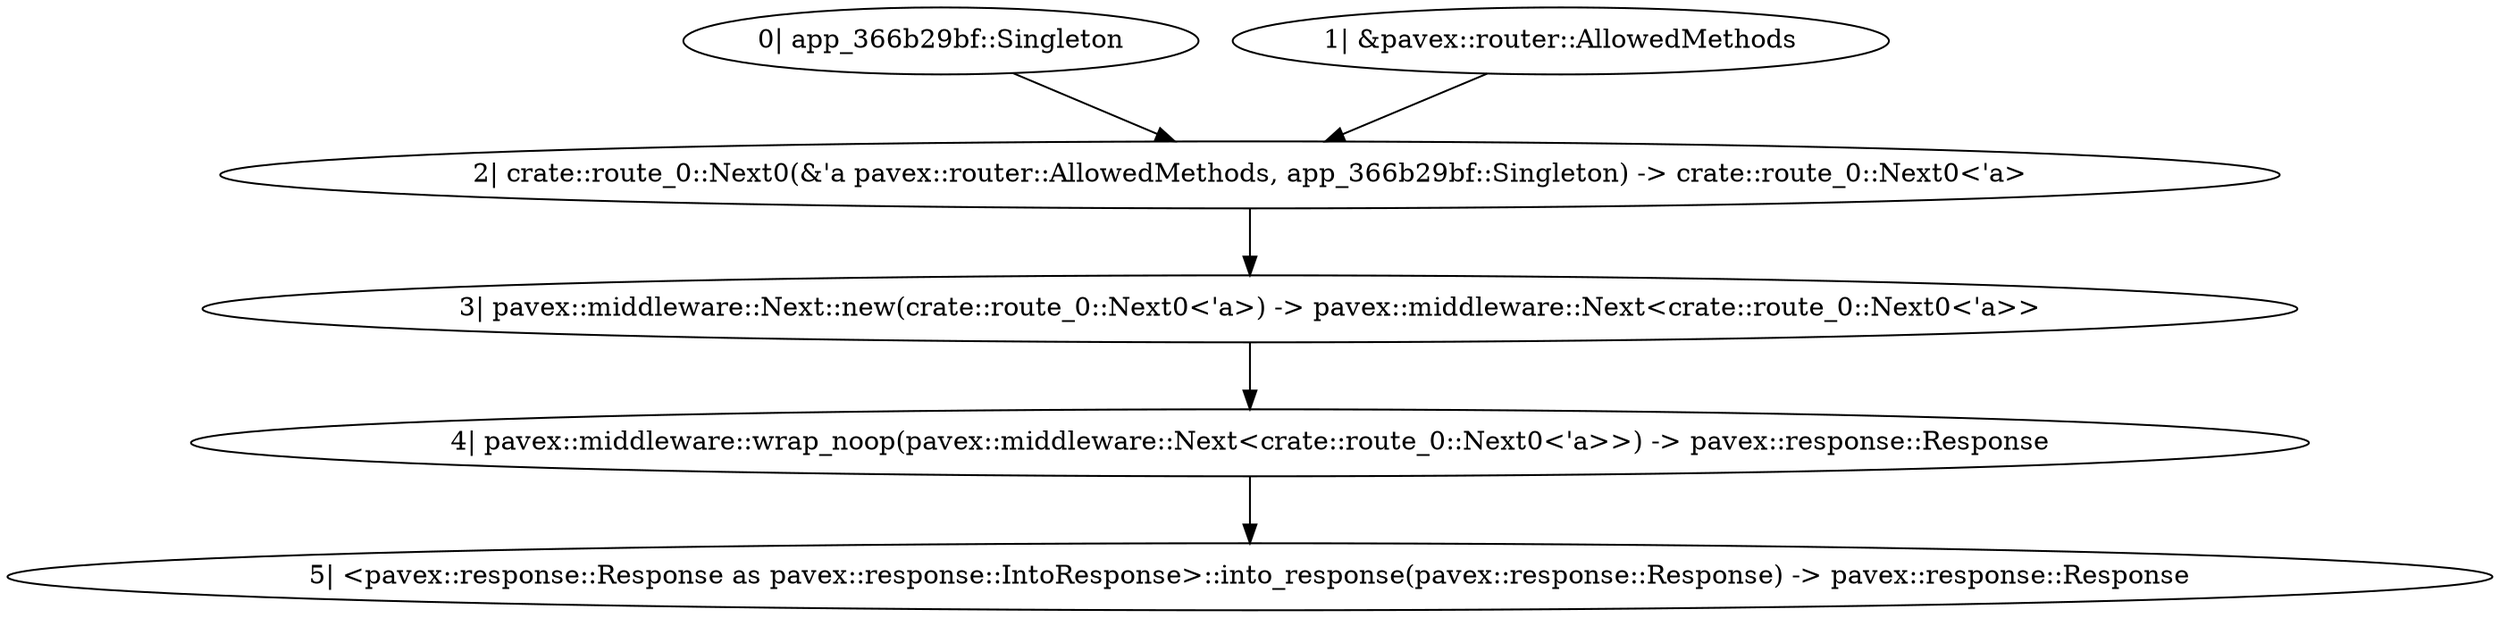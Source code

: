 digraph "* * - 0" {
    0 [ label = "0| app_366b29bf::Singleton"]
    1 [ label = "1| &pavex::router::AllowedMethods"]
    2 [ label = "2| crate::route_0::Next0(&'a pavex::router::AllowedMethods, app_366b29bf::Singleton) -> crate::route_0::Next0<'a>"]
    3 [ label = "3| pavex::middleware::Next::new(crate::route_0::Next0<'a>) -> pavex::middleware::Next<crate::route_0::Next0<'a>>"]
    4 [ label = "4| pavex::middleware::wrap_noop(pavex::middleware::Next<crate::route_0::Next0<'a>>) -> pavex::response::Response"]
    5 [ label = "5| <pavex::response::Response as pavex::response::IntoResponse>::into_response(pavex::response::Response) -> pavex::response::Response"]
    3 -> 4 [ ]
    2 -> 3 [ ]
    0 -> 2 [ ]
    4 -> 5 [ ]
    1 -> 2 [ ]
}

digraph "* * - 1" {
    0 [ label = "0| &pavex::router::AllowedMethods"]
    1 [ label = "1| crate::route_0::Next1(&'a pavex::router::AllowedMethods) -> crate::route_0::Next1<'a>"]
    2 [ label = "2| pavex::middleware::Next::new(crate::route_0::Next1<'a>) -> pavex::middleware::Next<crate::route_0::Next1<'a>>"]
    3 [ label = "3| app_366b29bf::Singleton"]
    4 [ label = "4| app_366b29bf::mw(app_366b29bf::Singleton, pavex::middleware::Next<crate::route_0::Next1<'a>>) -> pavex::response::Response"]
    5 [ label = "5| <pavex::response::Response as pavex::response::IntoResponse>::into_response(pavex::response::Response) -> pavex::response::Response"]
    2 -> 4 [ ]
    1 -> 2 [ ]
    3 -> 4 [ ]
    4 -> 5 [ ]
    0 -> 1 [ ]
}

digraph "* * - 2" {
    0 [ label = "0| &pavex::router::AllowedMethods"]
    1 [ label = "1| pavex::router::default_fallback(&pavex::router::AllowedMethods) -> pavex::response::Response"]
    2 [ label = "2| <pavex::response::Response as pavex::response::IntoResponse>::into_response(pavex::response::Response) -> pavex::response::Response"]
    1 -> 2 [ ]
    0 -> 1 [ ]
}

digraph "GET / - 0" {
    0 [ label = "0| app_366b29bf::Singleton"]
    1 [ label = "1| crate::route_1::Next0(app_366b29bf::Singleton) -> crate::route_1::Next0"]
    2 [ label = "2| pavex::middleware::Next::new(crate::route_1::Next0) -> pavex::middleware::Next<crate::route_1::Next0>"]
    3 [ label = "3| pavex::middleware::wrap_noop(pavex::middleware::Next<crate::route_1::Next0>) -> pavex::response::Response"]
    4 [ label = "4| <pavex::response::Response as pavex::response::IntoResponse>::into_response(pavex::response::Response) -> pavex::response::Response"]
    2 -> 3 [ ]
    1 -> 2 [ ]
    0 -> 1 [ ]
    3 -> 4 [ ]
}

digraph "GET / - 1" {
    0 [ label = "0| app_366b29bf::Singleton"]
    1 [ label = "1| <app_366b29bf::Singleton as core::clone::Clone>::clone(&app_366b29bf::Singleton) -> app_366b29bf::Singleton"]
    2 [ label = "2| crate::route_1::Next1(app_366b29bf::Singleton) -> crate::route_1::Next1"]
    3 [ label = "3| pavex::middleware::Next::new(crate::route_1::Next1) -> pavex::middleware::Next<crate::route_1::Next1>"]
    4 [ label = "4| app_366b29bf::mw(app_366b29bf::Singleton, pavex::middleware::Next<crate::route_1::Next1>) -> pavex::response::Response"]
    5 [ label = "5| <pavex::response::Response as pavex::response::IntoResponse>::into_response(pavex::response::Response) -> pavex::response::Response"]
    3 -> 4 [ ]
    2 -> 3 [ ]
    0 -> 2 [ ]
    4 -> 5 [ ]
    0 -> 1 [ label = "&"]
    1 -> 4 [ ]
}

digraph "GET / - 2" {
    0 [ label = "0| app_366b29bf::Singleton"]
    1 [ label = "1| app_366b29bf::handler(app_366b29bf::Singleton) -> pavex::response::Response"]
    2 [ label = "2| <pavex::response::Response as pavex::response::IntoResponse>::into_response(pavex::response::Response) -> pavex::response::Response"]
    0 -> 1 [ ]
    1 -> 2 [ ]
}

digraph app_state {
    0 [ label = "0| app_366b29bf::Singleton::new() -> app_366b29bf::Singleton"]
    1 [ label = "1| crate::ApplicationState(app_366b29bf::Singleton) -> crate::ApplicationState"]
    0 -> 1 [ ]
}
